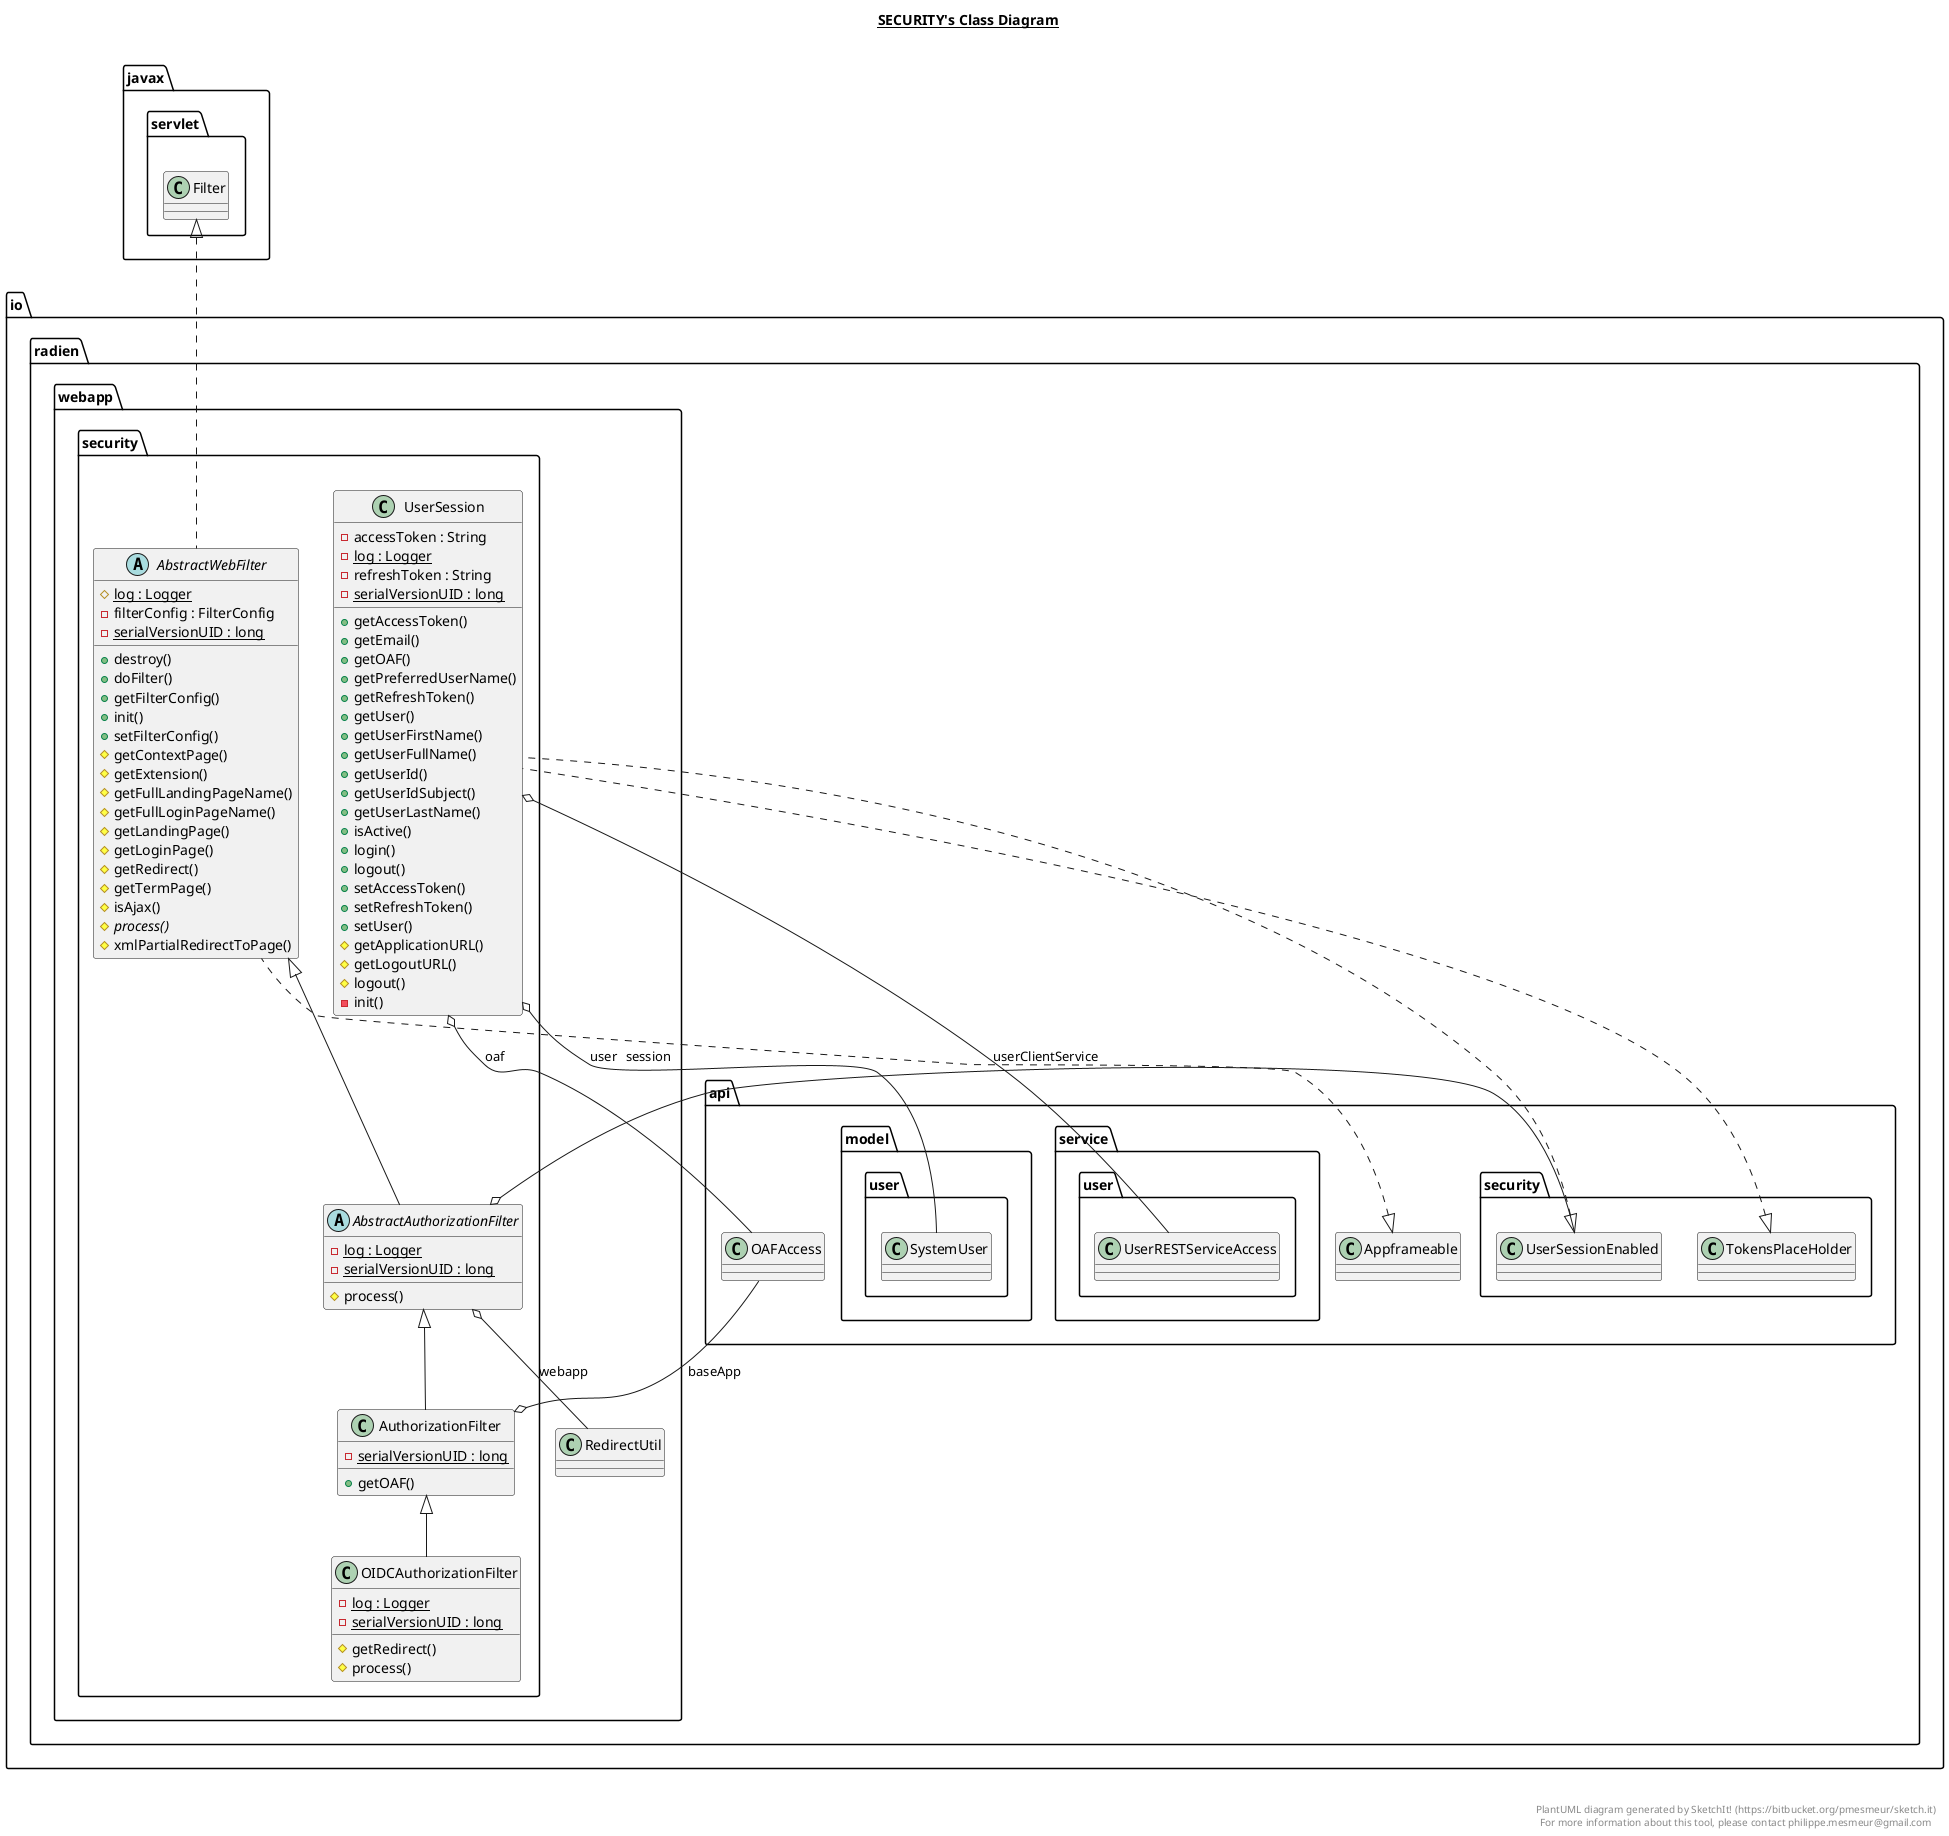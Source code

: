 @startuml

title __SECURITY's Class Diagram__\n

  namespace io.radien.webapp {
    namespace security {
      abstract class io.radien.webapp.security.AbstractAuthorizationFilter {
          {static} - log : Logger
          {static} - serialVersionUID : long
          # process()
      }
    }
  }
  

  namespace io.radien.webapp {
    namespace security {
      abstract class io.radien.webapp.security.AbstractWebFilter {
          {static} # log : Logger
          - filterConfig : FilterConfig
          {static} - serialVersionUID : long
          + destroy()
          + doFilter()
          + getFilterConfig()
          + init()
          + setFilterConfig()
          # getContextPage()
          # getExtension()
          # getFullLandingPageName()
          # getFullLoginPageName()
          # getLandingPage()
          # getLoginPage()
          # getRedirect()
          # getTermPage()
          # isAjax()
          {abstract} # process()
          # xmlPartialRedirectToPage()
      }
    }
  }
  

  namespace io.radien.webapp {
    namespace security {
      class io.radien.webapp.security.AuthorizationFilter {
          {static} - serialVersionUID : long
          + getOAF()
      }
    }
  }
  

  namespace io.radien.webapp {
    namespace security {
      class io.radien.webapp.security.OIDCAuthorizationFilter {
          {static} - log : Logger
          {static} - serialVersionUID : long
          # getRedirect()
          # process()
      }
    }
  }
  

  namespace io.radien.webapp {
    namespace security {
      class io.radien.webapp.security.UserSession {
          - accessToken : String
          {static} - log : Logger
          - refreshToken : String
          {static} - serialVersionUID : long
          + getAccessToken()
          + getEmail()
          + getOAF()
          + getPreferredUserName()
          + getRefreshToken()
          + getUser()
          + getUserFirstName()
          + getUserFullName()
          + getUserId()
          + getUserIdSubject()
          + getUserLastName()
          + isActive()
          + login()
          + logout()
          + setAccessToken()
          + setRefreshToken()
          + setUser()
          # getApplicationURL()
          # getLogoutURL()
          # logout()
          - init()
      }
    }
  }
  

  io.radien.webapp.security.AbstractAuthorizationFilter -up-|> io.radien.webapp.security.AbstractWebFilter
  io.radien.webapp.security.AbstractAuthorizationFilter o-- io.radien.api.security.UserSessionEnabled : session
  io.radien.webapp.security.AbstractAuthorizationFilter o-- io.radien.webapp.RedirectUtil : webapp
  io.radien.webapp.security.AbstractWebFilter .up.|> io.radien.api.Appframeable
  io.radien.webapp.security.AbstractWebFilter .up.|> javax.servlet.Filter
  io.radien.webapp.security.AuthorizationFilter -up-|> io.radien.webapp.security.AbstractAuthorizationFilter
  io.radien.webapp.security.AuthorizationFilter o-- io.radien.api.OAFAccess : baseApp
  io.radien.webapp.security.OIDCAuthorizationFilter -up-|> io.radien.webapp.security.AuthorizationFilter
  io.radien.webapp.security.UserSession .up.|> io.radien.api.security.TokensPlaceHolder
  io.radien.webapp.security.UserSession .up.|> io.radien.api.security.UserSessionEnabled
  io.radien.webapp.security.UserSession o-- io.radien.api.OAFAccess : oaf
  io.radien.webapp.security.UserSession o-- io.radien.api.model.user.SystemUser : user
  io.radien.webapp.security.UserSession o-- io.radien.api.service.user.UserRESTServiceAccess : userClientService


right footer


PlantUML diagram generated by SketchIt! (https://bitbucket.org/pmesmeur/sketch.it)
For more information about this tool, please contact philippe.mesmeur@gmail.com
endfooter

@enduml
